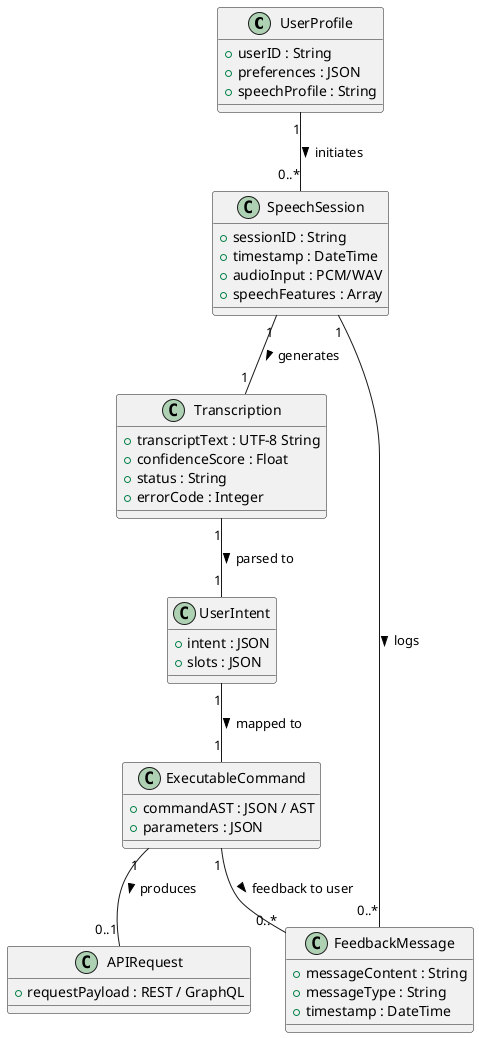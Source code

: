 @startuml
' Classes with attributes
class UserProfile {
  +userID : String
  +preferences : JSON
  +speechProfile : String
}

class SpeechSession {
  +sessionID : String
  +timestamp : DateTime
  +audioInput : PCM/WAV
  +speechFeatures : Array
}

class Transcription {
  +transcriptText : UTF-8 String
  +confidenceScore : Float
  +status : String
  +errorCode : Integer
}

class UserIntent {
  +intent : JSON
  +slots : JSON
}

class ExecutableCommand {
  +commandAST : JSON / AST
  +parameters : JSON
}

class APIRequest {
  +requestPayload : REST / GraphQL
}

class FeedbackMessage {
  +messageContent : String
  +messageType : String
  +timestamp : DateTime
}

' Relationships
UserProfile "1" -- "0..*" SpeechSession : initiates >
SpeechSession "1" -- "1" Transcription : generates >
Transcription "1" -- "1" UserIntent : parsed to >
UserIntent "1" -- "1" ExecutableCommand : mapped to >
ExecutableCommand "1" -- "0..1" APIRequest : produces >
SpeechSession "1" -- "0..*" FeedbackMessage : logs >
ExecutableCommand "1" -- "0..*" FeedbackMessage : feedback to user >
@enduml